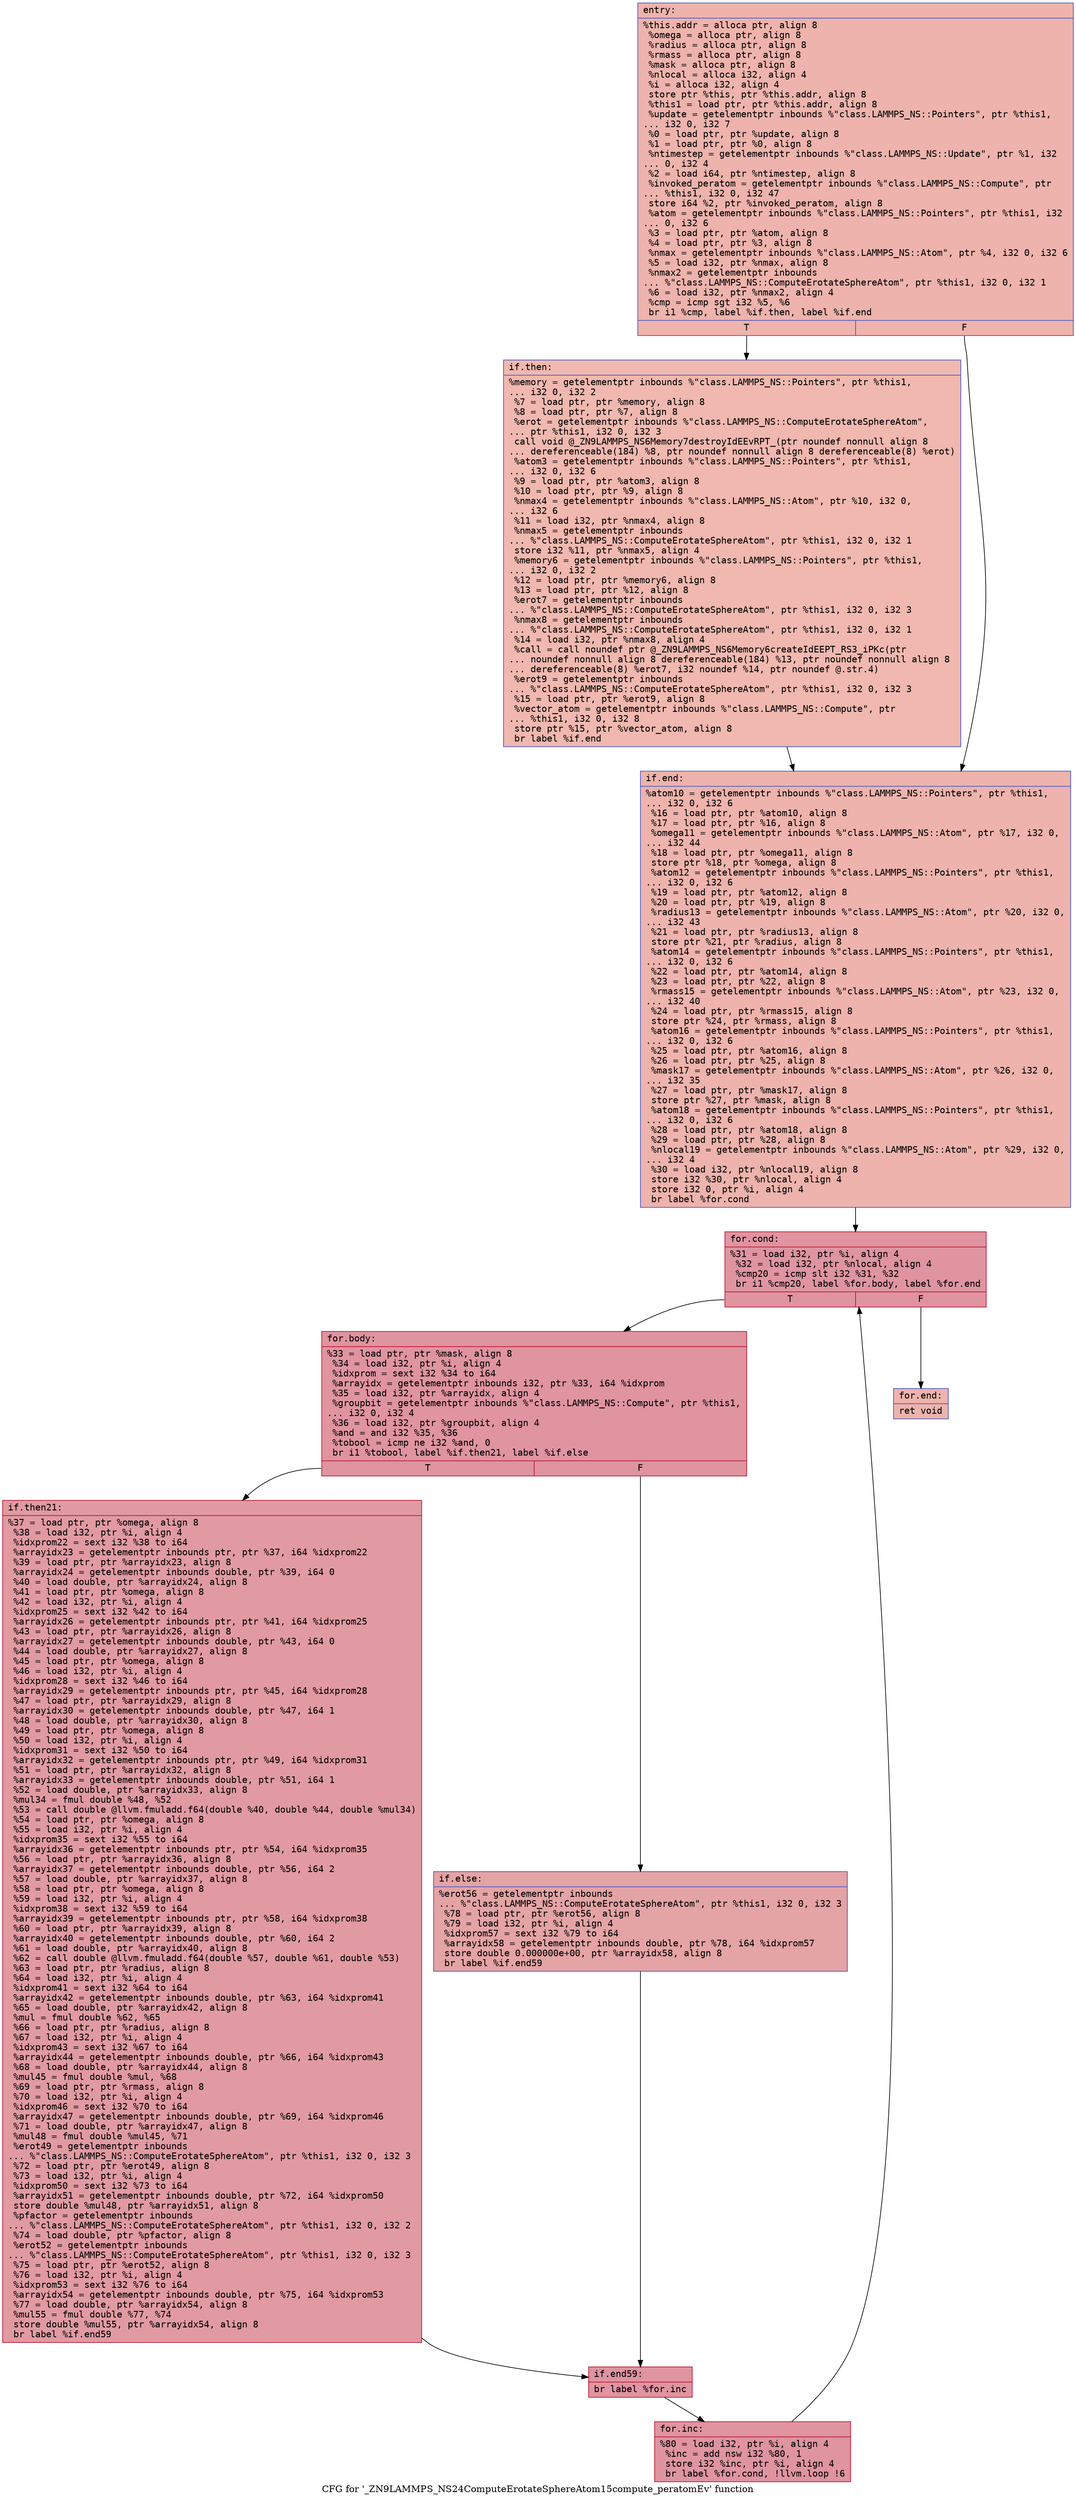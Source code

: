 digraph "CFG for '_ZN9LAMMPS_NS24ComputeErotateSphereAtom15compute_peratomEv' function" {
	label="CFG for '_ZN9LAMMPS_NS24ComputeErotateSphereAtom15compute_peratomEv' function";

	Node0x55b49eaac760 [shape=record,color="#3d50c3ff", style=filled, fillcolor="#d6524470" fontname="Courier",label="{entry:\l|  %this.addr = alloca ptr, align 8\l  %omega = alloca ptr, align 8\l  %radius = alloca ptr, align 8\l  %rmass = alloca ptr, align 8\l  %mask = alloca ptr, align 8\l  %nlocal = alloca i32, align 4\l  %i = alloca i32, align 4\l  store ptr %this, ptr %this.addr, align 8\l  %this1 = load ptr, ptr %this.addr, align 8\l  %update = getelementptr inbounds %\"class.LAMMPS_NS::Pointers\", ptr %this1,\l... i32 0, i32 7\l  %0 = load ptr, ptr %update, align 8\l  %1 = load ptr, ptr %0, align 8\l  %ntimestep = getelementptr inbounds %\"class.LAMMPS_NS::Update\", ptr %1, i32\l... 0, i32 4\l  %2 = load i64, ptr %ntimestep, align 8\l  %invoked_peratom = getelementptr inbounds %\"class.LAMMPS_NS::Compute\", ptr\l... %this1, i32 0, i32 47\l  store i64 %2, ptr %invoked_peratom, align 8\l  %atom = getelementptr inbounds %\"class.LAMMPS_NS::Pointers\", ptr %this1, i32\l... 0, i32 6\l  %3 = load ptr, ptr %atom, align 8\l  %4 = load ptr, ptr %3, align 8\l  %nmax = getelementptr inbounds %\"class.LAMMPS_NS::Atom\", ptr %4, i32 0, i32 6\l  %5 = load i32, ptr %nmax, align 8\l  %nmax2 = getelementptr inbounds\l... %\"class.LAMMPS_NS::ComputeErotateSphereAtom\", ptr %this1, i32 0, i32 1\l  %6 = load i32, ptr %nmax2, align 4\l  %cmp = icmp sgt i32 %5, %6\l  br i1 %cmp, label %if.then, label %if.end\l|{<s0>T|<s1>F}}"];
	Node0x55b49eaac760:s0 -> Node0x55b49eaadbf0[tooltip="entry -> if.then\nProbability 50.00%" ];
	Node0x55b49eaac760:s1 -> Node0x55b49eaadc60[tooltip="entry -> if.end\nProbability 50.00%" ];
	Node0x55b49eaadbf0 [shape=record,color="#3d50c3ff", style=filled, fillcolor="#dc5d4a70" fontname="Courier",label="{if.then:\l|  %memory = getelementptr inbounds %\"class.LAMMPS_NS::Pointers\", ptr %this1,\l... i32 0, i32 2\l  %7 = load ptr, ptr %memory, align 8\l  %8 = load ptr, ptr %7, align 8\l  %erot = getelementptr inbounds %\"class.LAMMPS_NS::ComputeErotateSphereAtom\",\l... ptr %this1, i32 0, i32 3\l  call void @_ZN9LAMMPS_NS6Memory7destroyIdEEvRPT_(ptr noundef nonnull align 8\l... dereferenceable(184) %8, ptr noundef nonnull align 8 dereferenceable(8) %erot)\l  %atom3 = getelementptr inbounds %\"class.LAMMPS_NS::Pointers\", ptr %this1,\l... i32 0, i32 6\l  %9 = load ptr, ptr %atom3, align 8\l  %10 = load ptr, ptr %9, align 8\l  %nmax4 = getelementptr inbounds %\"class.LAMMPS_NS::Atom\", ptr %10, i32 0,\l... i32 6\l  %11 = load i32, ptr %nmax4, align 8\l  %nmax5 = getelementptr inbounds\l... %\"class.LAMMPS_NS::ComputeErotateSphereAtom\", ptr %this1, i32 0, i32 1\l  store i32 %11, ptr %nmax5, align 4\l  %memory6 = getelementptr inbounds %\"class.LAMMPS_NS::Pointers\", ptr %this1,\l... i32 0, i32 2\l  %12 = load ptr, ptr %memory6, align 8\l  %13 = load ptr, ptr %12, align 8\l  %erot7 = getelementptr inbounds\l... %\"class.LAMMPS_NS::ComputeErotateSphereAtom\", ptr %this1, i32 0, i32 3\l  %nmax8 = getelementptr inbounds\l... %\"class.LAMMPS_NS::ComputeErotateSphereAtom\", ptr %this1, i32 0, i32 1\l  %14 = load i32, ptr %nmax8, align 4\l  %call = call noundef ptr @_ZN9LAMMPS_NS6Memory6createIdEEPT_RS3_iPKc(ptr\l... noundef nonnull align 8 dereferenceable(184) %13, ptr noundef nonnull align 8\l... dereferenceable(8) %erot7, i32 noundef %14, ptr noundef @.str.4)\l  %erot9 = getelementptr inbounds\l... %\"class.LAMMPS_NS::ComputeErotateSphereAtom\", ptr %this1, i32 0, i32 3\l  %15 = load ptr, ptr %erot9, align 8\l  %vector_atom = getelementptr inbounds %\"class.LAMMPS_NS::Compute\", ptr\l... %this1, i32 0, i32 8\l  store ptr %15, ptr %vector_atom, align 8\l  br label %if.end\l}"];
	Node0x55b49eaadbf0 -> Node0x55b49eaadc60[tooltip="if.then -> if.end\nProbability 100.00%" ];
	Node0x55b49eaadc60 [shape=record,color="#3d50c3ff", style=filled, fillcolor="#d6524470" fontname="Courier",label="{if.end:\l|  %atom10 = getelementptr inbounds %\"class.LAMMPS_NS::Pointers\", ptr %this1,\l... i32 0, i32 6\l  %16 = load ptr, ptr %atom10, align 8\l  %17 = load ptr, ptr %16, align 8\l  %omega11 = getelementptr inbounds %\"class.LAMMPS_NS::Atom\", ptr %17, i32 0,\l... i32 44\l  %18 = load ptr, ptr %omega11, align 8\l  store ptr %18, ptr %omega, align 8\l  %atom12 = getelementptr inbounds %\"class.LAMMPS_NS::Pointers\", ptr %this1,\l... i32 0, i32 6\l  %19 = load ptr, ptr %atom12, align 8\l  %20 = load ptr, ptr %19, align 8\l  %radius13 = getelementptr inbounds %\"class.LAMMPS_NS::Atom\", ptr %20, i32 0,\l... i32 43\l  %21 = load ptr, ptr %radius13, align 8\l  store ptr %21, ptr %radius, align 8\l  %atom14 = getelementptr inbounds %\"class.LAMMPS_NS::Pointers\", ptr %this1,\l... i32 0, i32 6\l  %22 = load ptr, ptr %atom14, align 8\l  %23 = load ptr, ptr %22, align 8\l  %rmass15 = getelementptr inbounds %\"class.LAMMPS_NS::Atom\", ptr %23, i32 0,\l... i32 40\l  %24 = load ptr, ptr %rmass15, align 8\l  store ptr %24, ptr %rmass, align 8\l  %atom16 = getelementptr inbounds %\"class.LAMMPS_NS::Pointers\", ptr %this1,\l... i32 0, i32 6\l  %25 = load ptr, ptr %atom16, align 8\l  %26 = load ptr, ptr %25, align 8\l  %mask17 = getelementptr inbounds %\"class.LAMMPS_NS::Atom\", ptr %26, i32 0,\l... i32 35\l  %27 = load ptr, ptr %mask17, align 8\l  store ptr %27, ptr %mask, align 8\l  %atom18 = getelementptr inbounds %\"class.LAMMPS_NS::Pointers\", ptr %this1,\l... i32 0, i32 6\l  %28 = load ptr, ptr %atom18, align 8\l  %29 = load ptr, ptr %28, align 8\l  %nlocal19 = getelementptr inbounds %\"class.LAMMPS_NS::Atom\", ptr %29, i32 0,\l... i32 4\l  %30 = load i32, ptr %nlocal19, align 8\l  store i32 %30, ptr %nlocal, align 4\l  store i32 0, ptr %i, align 4\l  br label %for.cond\l}"];
	Node0x55b49eaadc60 -> Node0x55b49eab05a0[tooltip="if.end -> for.cond\nProbability 100.00%" ];
	Node0x55b49eab05a0 [shape=record,color="#b70d28ff", style=filled, fillcolor="#b70d2870" fontname="Courier",label="{for.cond:\l|  %31 = load i32, ptr %i, align 4\l  %32 = load i32, ptr %nlocal, align 4\l  %cmp20 = icmp slt i32 %31, %32\l  br i1 %cmp20, label %for.body, label %for.end\l|{<s0>T|<s1>F}}"];
	Node0x55b49eab05a0:s0 -> Node0x55b49eab07d0[tooltip="for.cond -> for.body\nProbability 96.88%" ];
	Node0x55b49eab05a0:s1 -> Node0x55b49eab0850[tooltip="for.cond -> for.end\nProbability 3.12%" ];
	Node0x55b49eab07d0 [shape=record,color="#b70d28ff", style=filled, fillcolor="#b70d2870" fontname="Courier",label="{for.body:\l|  %33 = load ptr, ptr %mask, align 8\l  %34 = load i32, ptr %i, align 4\l  %idxprom = sext i32 %34 to i64\l  %arrayidx = getelementptr inbounds i32, ptr %33, i64 %idxprom\l  %35 = load i32, ptr %arrayidx, align 4\l  %groupbit = getelementptr inbounds %\"class.LAMMPS_NS::Compute\", ptr %this1,\l... i32 0, i32 4\l  %36 = load i32, ptr %groupbit, align 4\l  %and = and i32 %35, %36\l  %tobool = icmp ne i32 %and, 0\l  br i1 %tobool, label %if.then21, label %if.else\l|{<s0>T|<s1>F}}"];
	Node0x55b49eab07d0:s0 -> Node0x55b49eab15a0[tooltip="for.body -> if.then21\nProbability 62.50%" ];
	Node0x55b49eab07d0:s1 -> Node0x55b49eab1620[tooltip="for.body -> if.else\nProbability 37.50%" ];
	Node0x55b49eab15a0 [shape=record,color="#b70d28ff", style=filled, fillcolor="#bb1b2c70" fontname="Courier",label="{if.then21:\l|  %37 = load ptr, ptr %omega, align 8\l  %38 = load i32, ptr %i, align 4\l  %idxprom22 = sext i32 %38 to i64\l  %arrayidx23 = getelementptr inbounds ptr, ptr %37, i64 %idxprom22\l  %39 = load ptr, ptr %arrayidx23, align 8\l  %arrayidx24 = getelementptr inbounds double, ptr %39, i64 0\l  %40 = load double, ptr %arrayidx24, align 8\l  %41 = load ptr, ptr %omega, align 8\l  %42 = load i32, ptr %i, align 4\l  %idxprom25 = sext i32 %42 to i64\l  %arrayidx26 = getelementptr inbounds ptr, ptr %41, i64 %idxprom25\l  %43 = load ptr, ptr %arrayidx26, align 8\l  %arrayidx27 = getelementptr inbounds double, ptr %43, i64 0\l  %44 = load double, ptr %arrayidx27, align 8\l  %45 = load ptr, ptr %omega, align 8\l  %46 = load i32, ptr %i, align 4\l  %idxprom28 = sext i32 %46 to i64\l  %arrayidx29 = getelementptr inbounds ptr, ptr %45, i64 %idxprom28\l  %47 = load ptr, ptr %arrayidx29, align 8\l  %arrayidx30 = getelementptr inbounds double, ptr %47, i64 1\l  %48 = load double, ptr %arrayidx30, align 8\l  %49 = load ptr, ptr %omega, align 8\l  %50 = load i32, ptr %i, align 4\l  %idxprom31 = sext i32 %50 to i64\l  %arrayidx32 = getelementptr inbounds ptr, ptr %49, i64 %idxprom31\l  %51 = load ptr, ptr %arrayidx32, align 8\l  %arrayidx33 = getelementptr inbounds double, ptr %51, i64 1\l  %52 = load double, ptr %arrayidx33, align 8\l  %mul34 = fmul double %48, %52\l  %53 = call double @llvm.fmuladd.f64(double %40, double %44, double %mul34)\l  %54 = load ptr, ptr %omega, align 8\l  %55 = load i32, ptr %i, align 4\l  %idxprom35 = sext i32 %55 to i64\l  %arrayidx36 = getelementptr inbounds ptr, ptr %54, i64 %idxprom35\l  %56 = load ptr, ptr %arrayidx36, align 8\l  %arrayidx37 = getelementptr inbounds double, ptr %56, i64 2\l  %57 = load double, ptr %arrayidx37, align 8\l  %58 = load ptr, ptr %omega, align 8\l  %59 = load i32, ptr %i, align 4\l  %idxprom38 = sext i32 %59 to i64\l  %arrayidx39 = getelementptr inbounds ptr, ptr %58, i64 %idxprom38\l  %60 = load ptr, ptr %arrayidx39, align 8\l  %arrayidx40 = getelementptr inbounds double, ptr %60, i64 2\l  %61 = load double, ptr %arrayidx40, align 8\l  %62 = call double @llvm.fmuladd.f64(double %57, double %61, double %53)\l  %63 = load ptr, ptr %radius, align 8\l  %64 = load i32, ptr %i, align 4\l  %idxprom41 = sext i32 %64 to i64\l  %arrayidx42 = getelementptr inbounds double, ptr %63, i64 %idxprom41\l  %65 = load double, ptr %arrayidx42, align 8\l  %mul = fmul double %62, %65\l  %66 = load ptr, ptr %radius, align 8\l  %67 = load i32, ptr %i, align 4\l  %idxprom43 = sext i32 %67 to i64\l  %arrayidx44 = getelementptr inbounds double, ptr %66, i64 %idxprom43\l  %68 = load double, ptr %arrayidx44, align 8\l  %mul45 = fmul double %mul, %68\l  %69 = load ptr, ptr %rmass, align 8\l  %70 = load i32, ptr %i, align 4\l  %idxprom46 = sext i32 %70 to i64\l  %arrayidx47 = getelementptr inbounds double, ptr %69, i64 %idxprom46\l  %71 = load double, ptr %arrayidx47, align 8\l  %mul48 = fmul double %mul45, %71\l  %erot49 = getelementptr inbounds\l... %\"class.LAMMPS_NS::ComputeErotateSphereAtom\", ptr %this1, i32 0, i32 3\l  %72 = load ptr, ptr %erot49, align 8\l  %73 = load i32, ptr %i, align 4\l  %idxprom50 = sext i32 %73 to i64\l  %arrayidx51 = getelementptr inbounds double, ptr %72, i64 %idxprom50\l  store double %mul48, ptr %arrayidx51, align 8\l  %pfactor = getelementptr inbounds\l... %\"class.LAMMPS_NS::ComputeErotateSphereAtom\", ptr %this1, i32 0, i32 2\l  %74 = load double, ptr %pfactor, align 8\l  %erot52 = getelementptr inbounds\l... %\"class.LAMMPS_NS::ComputeErotateSphereAtom\", ptr %this1, i32 0, i32 3\l  %75 = load ptr, ptr %erot52, align 8\l  %76 = load i32, ptr %i, align 4\l  %idxprom53 = sext i32 %76 to i64\l  %arrayidx54 = getelementptr inbounds double, ptr %75, i64 %idxprom53\l  %77 = load double, ptr %arrayidx54, align 8\l  %mul55 = fmul double %77, %74\l  store double %mul55, ptr %arrayidx54, align 8\l  br label %if.end59\l}"];
	Node0x55b49eab15a0 -> Node0x55b49eab50a0[tooltip="if.then21 -> if.end59\nProbability 100.00%" ];
	Node0x55b49eab1620 [shape=record,color="#3d50c3ff", style=filled, fillcolor="#c32e3170" fontname="Courier",label="{if.else:\l|  %erot56 = getelementptr inbounds\l... %\"class.LAMMPS_NS::ComputeErotateSphereAtom\", ptr %this1, i32 0, i32 3\l  %78 = load ptr, ptr %erot56, align 8\l  %79 = load i32, ptr %i, align 4\l  %idxprom57 = sext i32 %79 to i64\l  %arrayidx58 = getelementptr inbounds double, ptr %78, i64 %idxprom57\l  store double 0.000000e+00, ptr %arrayidx58, align 8\l  br label %if.end59\l}"];
	Node0x55b49eab1620 -> Node0x55b49eab50a0[tooltip="if.else -> if.end59\nProbability 100.00%" ];
	Node0x55b49eab50a0 [shape=record,color="#b70d28ff", style=filled, fillcolor="#b70d2870" fontname="Courier",label="{if.end59:\l|  br label %for.inc\l}"];
	Node0x55b49eab50a0 -> Node0x55b49eab5650[tooltip="if.end59 -> for.inc\nProbability 100.00%" ];
	Node0x55b49eab5650 [shape=record,color="#b70d28ff", style=filled, fillcolor="#b70d2870" fontname="Courier",label="{for.inc:\l|  %80 = load i32, ptr %i, align 4\l  %inc = add nsw i32 %80, 1\l  store i32 %inc, ptr %i, align 4\l  br label %for.cond, !llvm.loop !6\l}"];
	Node0x55b49eab5650 -> Node0x55b49eab05a0[tooltip="for.inc -> for.cond\nProbability 100.00%" ];
	Node0x55b49eab0850 [shape=record,color="#3d50c3ff", style=filled, fillcolor="#d6524470" fontname="Courier",label="{for.end:\l|  ret void\l}"];
}
